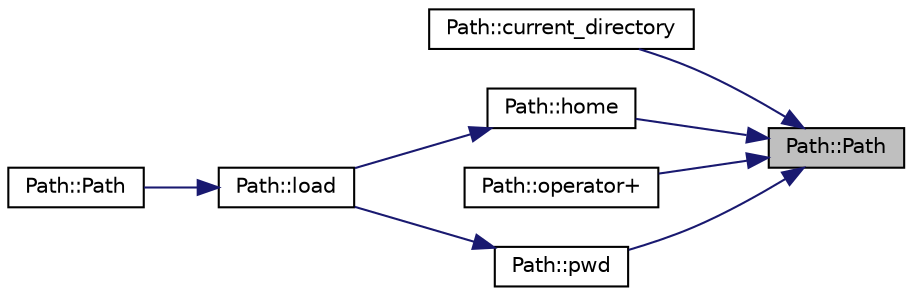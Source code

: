 digraph "Path::Path"
{
 // LATEX_PDF_SIZE
  edge [fontname="Helvetica",fontsize="10",labelfontname="Helvetica",labelfontsize="10"];
  node [fontname="Helvetica",fontsize="10",shape=record];
  rankdir="RL";
  Node1 [label="Path::Path",height=0.2,width=0.4,color="black", fillcolor="grey75", style="filled", fontcolor="black",tooltip=" "];
  Node1 -> Node2 [dir="back",color="midnightblue",fontsize="10",style="solid",fontname="Helvetica"];
  Node2 [label="Path::current_directory",height=0.2,width=0.4,color="black", fillcolor="white", style="filled",URL="$class_path.html#a59e285309e46f6633885a18d3bf4a16a",tooltip=" "];
  Node1 -> Node3 [dir="back",color="midnightblue",fontsize="10",style="solid",fontname="Helvetica"];
  Node3 [label="Path::home",height=0.2,width=0.4,color="black", fillcolor="white", style="filled",URL="$class_path.html#a08c199926ff5432cd3f35c2df4b07433",tooltip=" "];
  Node3 -> Node4 [dir="back",color="midnightblue",fontsize="10",style="solid",fontname="Helvetica"];
  Node4 [label="Path::load",height=0.2,width=0.4,color="black", fillcolor="white", style="filled",URL="$class_path.html#aa9b3a53718dcd8ba66d90d50b112ddb9",tooltip=" "];
  Node4 -> Node5 [dir="back",color="midnightblue",fontsize="10",style="solid",fontname="Helvetica"];
  Node5 [label="Path::Path",height=0.2,width=0.4,color="black", fillcolor="white", style="filled",URL="$class_path.html#ae9ae307831520e338154143243a24a67",tooltip="Turns a string to a path, creating it if create = true and it doesn't already exists."];
  Node1 -> Node6 [dir="back",color="midnightblue",fontsize="10",style="solid",fontname="Helvetica"];
  Node6 [label="Path::operator+",height=0.2,width=0.4,color="black", fillcolor="white", style="filled",URL="$class_path.html#a3d0909258a10a05b04d3c08ec42f562c",tooltip=" "];
  Node1 -> Node7 [dir="back",color="midnightblue",fontsize="10",style="solid",fontname="Helvetica"];
  Node7 [label="Path::pwd",height=0.2,width=0.4,color="black", fillcolor="white", style="filled",URL="$class_path.html#a0374de2afee27834da4adccf704d4190",tooltip=" "];
  Node7 -> Node4 [dir="back",color="midnightblue",fontsize="10",style="solid",fontname="Helvetica"];
}
